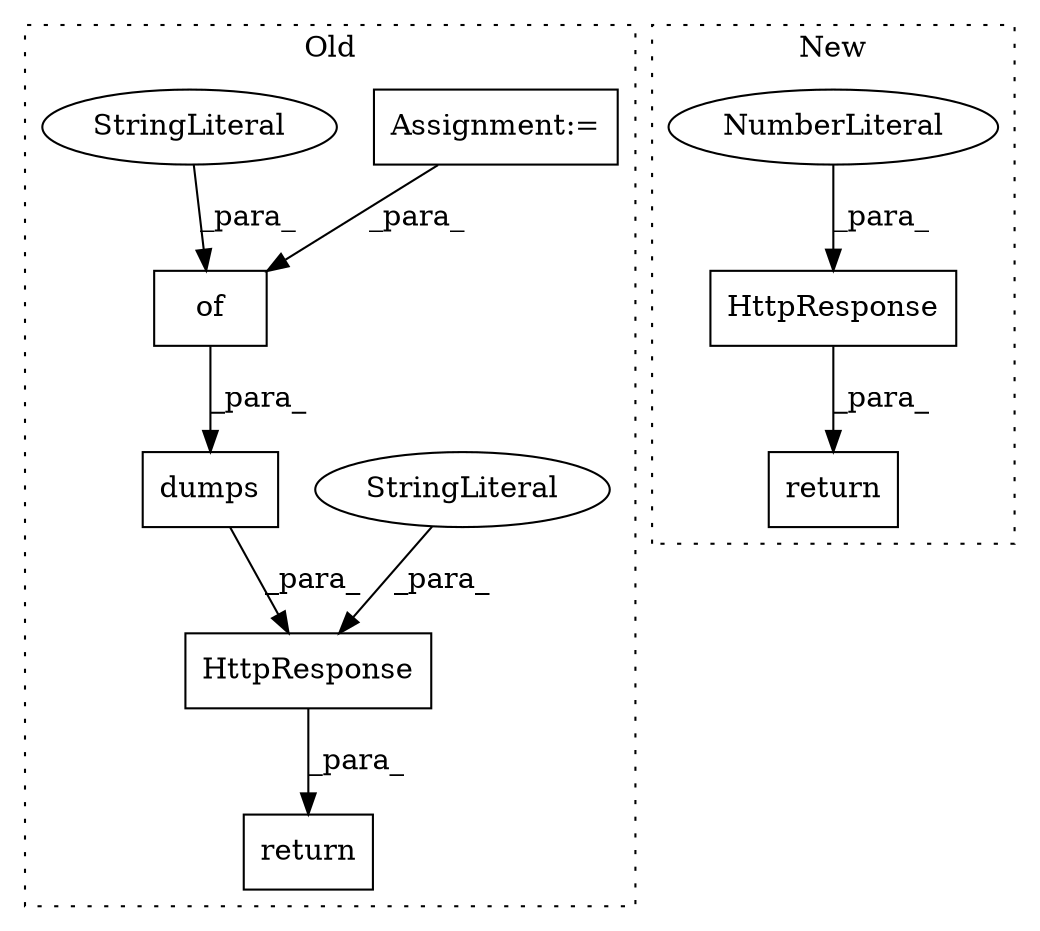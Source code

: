 digraph G {
subgraph cluster0 {
1 [label="return" a="41" s="1459" l="7" shape="box"];
5 [label="HttpResponse" a="32" s="1466,1533" l="13,1" shape="box"];
6 [label="StringLiteral" a="45" s="1515" l="18" shape="ellipse"];
7 [label="Assignment:=" a="7" s="1363" l="1" shape="box"];
8 [label="dumps" a="32" s="1484,1513" l="6,1" shape="box"];
9 [label="of" a="32" s="1494,1512" l="3,1" shape="box"];
10 [label="StringLiteral" a="45" s="1497" l="8" shape="ellipse"];
label = "Old";
style="dotted";
}
subgraph cluster1 {
2 [label="HttpResponse" a="32" s="1605,1621" l="13,1" shape="box"];
3 [label="return" a="41" s="1598" l="7" shape="box"];
4 [label="NumberLiteral" a="34" s="1618" l="3" shape="ellipse"];
label = "New";
style="dotted";
}
2 -> 3 [label="_para_"];
4 -> 2 [label="_para_"];
5 -> 1 [label="_para_"];
6 -> 5 [label="_para_"];
7 -> 9 [label="_para_"];
8 -> 5 [label="_para_"];
9 -> 8 [label="_para_"];
10 -> 9 [label="_para_"];
}